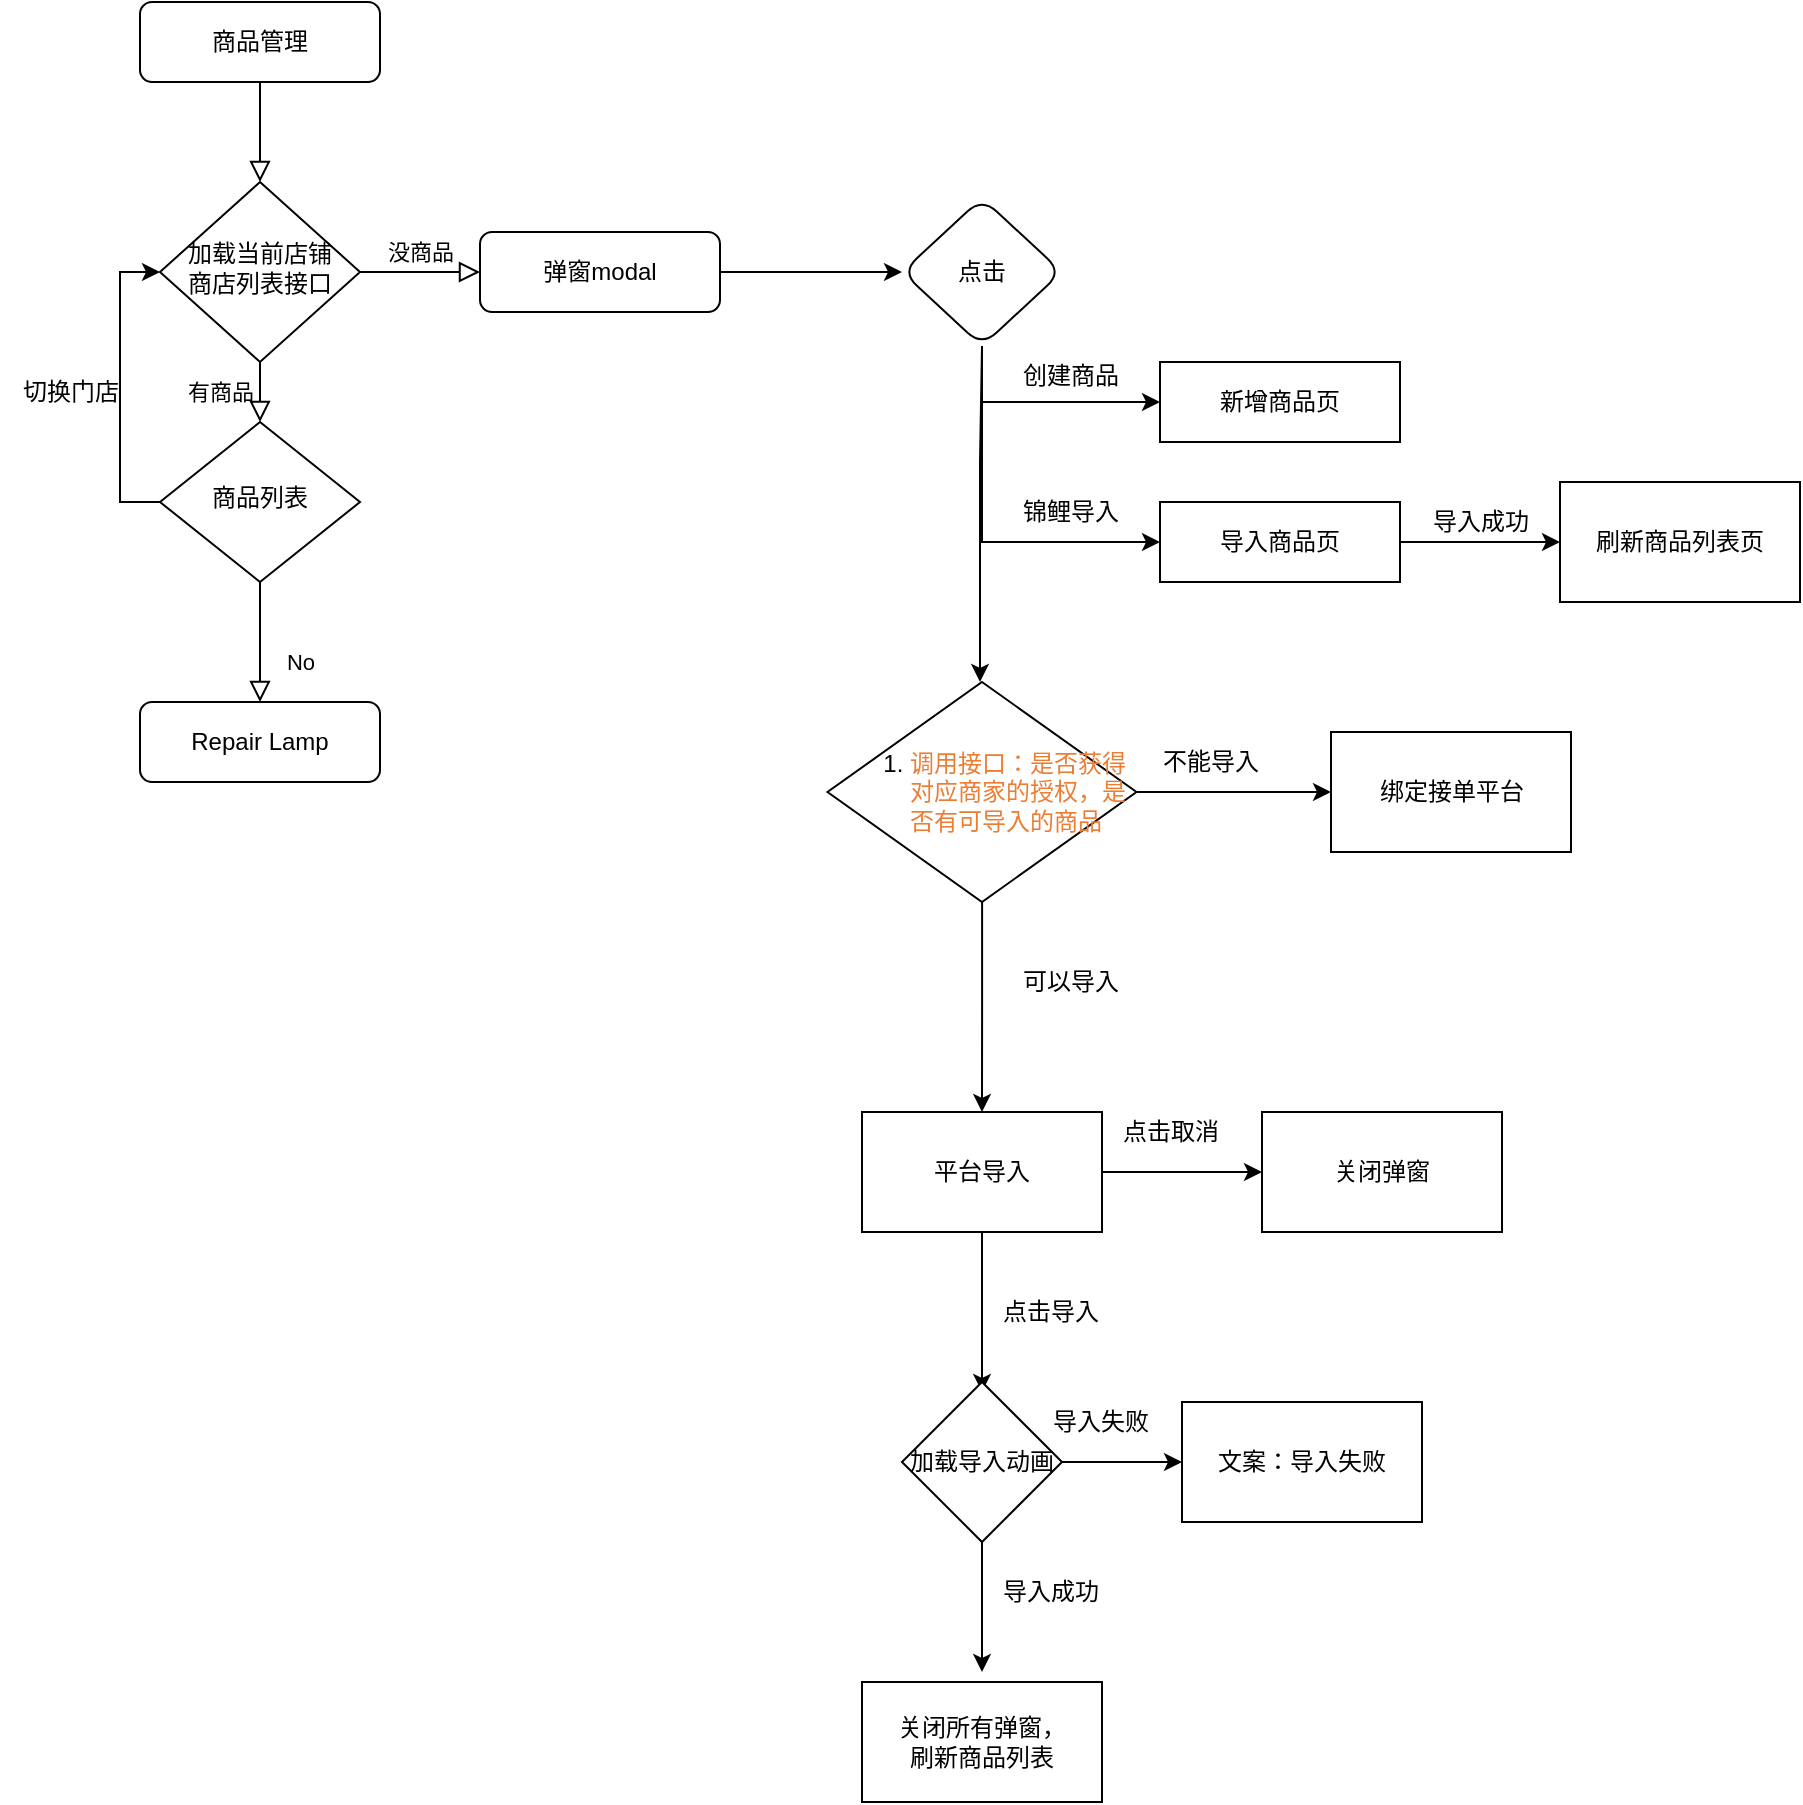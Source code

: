 <mxfile version="20.2.2" type="github">
  <diagram id="C5RBs43oDa-KdzZeNtuy" name="Page-1">
    <mxGraphModel dx="918" dy="584" grid="1" gridSize="10" guides="1" tooltips="1" connect="1" arrows="1" fold="1" page="1" pageScale="1" pageWidth="827" pageHeight="1169" math="0" shadow="0">
      <root>
        <mxCell id="WIyWlLk6GJQsqaUBKTNV-0" />
        <mxCell id="WIyWlLk6GJQsqaUBKTNV-1" parent="WIyWlLk6GJQsqaUBKTNV-0" />
        <mxCell id="WIyWlLk6GJQsqaUBKTNV-2" value="" style="rounded=0;html=1;jettySize=auto;orthogonalLoop=1;fontSize=11;endArrow=block;endFill=0;endSize=8;strokeWidth=1;shadow=0;labelBackgroundColor=none;edgeStyle=orthogonalEdgeStyle;" parent="WIyWlLk6GJQsqaUBKTNV-1" source="WIyWlLk6GJQsqaUBKTNV-3" target="WIyWlLk6GJQsqaUBKTNV-6" edge="1">
          <mxGeometry relative="1" as="geometry" />
        </mxCell>
        <mxCell id="WIyWlLk6GJQsqaUBKTNV-3" value="商品管理" style="rounded=1;whiteSpace=wrap;html=1;fontSize=12;glass=0;strokeWidth=1;shadow=0;" parent="WIyWlLk6GJQsqaUBKTNV-1" vertex="1">
          <mxGeometry x="160" y="80" width="120" height="40" as="geometry" />
        </mxCell>
        <mxCell id="WIyWlLk6GJQsqaUBKTNV-4" value="有商品" style="rounded=0;html=1;jettySize=auto;orthogonalLoop=1;fontSize=11;endArrow=block;endFill=0;endSize=8;strokeWidth=1;shadow=0;labelBackgroundColor=none;edgeStyle=orthogonalEdgeStyle;" parent="WIyWlLk6GJQsqaUBKTNV-1" source="WIyWlLk6GJQsqaUBKTNV-6" target="WIyWlLk6GJQsqaUBKTNV-10" edge="1">
          <mxGeometry y="20" relative="1" as="geometry">
            <mxPoint as="offset" />
          </mxGeometry>
        </mxCell>
        <mxCell id="WIyWlLk6GJQsqaUBKTNV-5" value="没商品" style="edgeStyle=orthogonalEdgeStyle;rounded=0;html=1;jettySize=auto;orthogonalLoop=1;fontSize=11;endArrow=block;endFill=0;endSize=8;strokeWidth=1;shadow=0;labelBackgroundColor=none;" parent="WIyWlLk6GJQsqaUBKTNV-1" source="WIyWlLk6GJQsqaUBKTNV-6" target="WIyWlLk6GJQsqaUBKTNV-7" edge="1">
          <mxGeometry y="10" relative="1" as="geometry">
            <mxPoint as="offset" />
          </mxGeometry>
        </mxCell>
        <mxCell id="WIyWlLk6GJQsqaUBKTNV-6" value="加载当前店铺&lt;br&gt;商店列表接口" style="rhombus;whiteSpace=wrap;html=1;shadow=0;fontFamily=Helvetica;fontSize=12;align=center;strokeWidth=1;spacing=6;spacingTop=-4;" parent="WIyWlLk6GJQsqaUBKTNV-1" vertex="1">
          <mxGeometry x="170" y="170" width="100" height="90" as="geometry" />
        </mxCell>
        <mxCell id="lRUitn5sRMCQOZMyPuqV-1" value="" style="edgeStyle=orthogonalEdgeStyle;rounded=0;orthogonalLoop=1;jettySize=auto;html=1;" edge="1" parent="WIyWlLk6GJQsqaUBKTNV-1" source="WIyWlLk6GJQsqaUBKTNV-7" target="lRUitn5sRMCQOZMyPuqV-0">
          <mxGeometry relative="1" as="geometry" />
        </mxCell>
        <mxCell id="WIyWlLk6GJQsqaUBKTNV-7" value="弹窗modal" style="rounded=1;whiteSpace=wrap;html=1;fontSize=12;glass=0;strokeWidth=1;shadow=0;" parent="WIyWlLk6GJQsqaUBKTNV-1" vertex="1">
          <mxGeometry x="330" y="195" width="120" height="40" as="geometry" />
        </mxCell>
        <mxCell id="WIyWlLk6GJQsqaUBKTNV-8" value="No" style="rounded=0;html=1;jettySize=auto;orthogonalLoop=1;fontSize=11;endArrow=block;endFill=0;endSize=8;strokeWidth=1;shadow=0;labelBackgroundColor=none;edgeStyle=orthogonalEdgeStyle;" parent="WIyWlLk6GJQsqaUBKTNV-1" source="WIyWlLk6GJQsqaUBKTNV-10" target="WIyWlLk6GJQsqaUBKTNV-11" edge="1">
          <mxGeometry x="0.333" y="20" relative="1" as="geometry">
            <mxPoint as="offset" />
          </mxGeometry>
        </mxCell>
        <mxCell id="lRUitn5sRMCQOZMyPuqV-48" style="edgeStyle=orthogonalEdgeStyle;rounded=0;orthogonalLoop=1;jettySize=auto;html=1;exitX=0;exitY=0.5;exitDx=0;exitDy=0;entryX=0;entryY=0.5;entryDx=0;entryDy=0;" edge="1" parent="WIyWlLk6GJQsqaUBKTNV-1" source="WIyWlLk6GJQsqaUBKTNV-10" target="WIyWlLk6GJQsqaUBKTNV-6">
          <mxGeometry relative="1" as="geometry" />
        </mxCell>
        <mxCell id="WIyWlLk6GJQsqaUBKTNV-10" value="商品列表" style="rhombus;whiteSpace=wrap;html=1;shadow=0;fontFamily=Helvetica;fontSize=12;align=center;strokeWidth=1;spacing=6;spacingTop=-4;" parent="WIyWlLk6GJQsqaUBKTNV-1" vertex="1">
          <mxGeometry x="170" y="290" width="100" height="80" as="geometry" />
        </mxCell>
        <mxCell id="WIyWlLk6GJQsqaUBKTNV-11" value="Repair Lamp" style="rounded=1;whiteSpace=wrap;html=1;fontSize=12;glass=0;strokeWidth=1;shadow=0;" parent="WIyWlLk6GJQsqaUBKTNV-1" vertex="1">
          <mxGeometry x="160" y="430" width="120" height="40" as="geometry" />
        </mxCell>
        <mxCell id="lRUitn5sRMCQOZMyPuqV-9" style="edgeStyle=none;rounded=0;orthogonalLoop=1;jettySize=auto;html=1;exitX=0.5;exitY=1;exitDx=0;exitDy=0;entryX=0.5;entryY=0;entryDx=0;entryDy=0;" edge="1" parent="WIyWlLk6GJQsqaUBKTNV-1" source="lRUitn5sRMCQOZMyPuqV-0">
          <mxGeometry relative="1" as="geometry">
            <mxPoint x="580" y="420" as="targetPoint" />
            <Array as="points">
              <mxPoint x="580" y="310" />
            </Array>
          </mxGeometry>
        </mxCell>
        <mxCell id="lRUitn5sRMCQOZMyPuqV-17" style="edgeStyle=orthogonalEdgeStyle;rounded=0;orthogonalLoop=1;jettySize=auto;html=1;exitX=0.5;exitY=1;exitDx=0;exitDy=0;entryX=0;entryY=0.5;entryDx=0;entryDy=0;" edge="1" parent="WIyWlLk6GJQsqaUBKTNV-1" source="lRUitn5sRMCQOZMyPuqV-0" target="lRUitn5sRMCQOZMyPuqV-14">
          <mxGeometry relative="1" as="geometry" />
        </mxCell>
        <mxCell id="lRUitn5sRMCQOZMyPuqV-19" style="edgeStyle=orthogonalEdgeStyle;rounded=0;orthogonalLoop=1;jettySize=auto;html=1;exitX=0.5;exitY=1;exitDx=0;exitDy=0;entryX=0;entryY=0.5;entryDx=0;entryDy=0;" edge="1" parent="WIyWlLk6GJQsqaUBKTNV-1" source="lRUitn5sRMCQOZMyPuqV-0" target="lRUitn5sRMCQOZMyPuqV-18">
          <mxGeometry relative="1" as="geometry" />
        </mxCell>
        <mxCell id="lRUitn5sRMCQOZMyPuqV-0" value="点击" style="rhombus;whiteSpace=wrap;html=1;rounded=1;glass=0;strokeWidth=1;shadow=0;" vertex="1" parent="WIyWlLk6GJQsqaUBKTNV-1">
          <mxGeometry x="541" y="178" width="80" height="74" as="geometry" />
        </mxCell>
        <mxCell id="lRUitn5sRMCQOZMyPuqV-11" value="创建商品" style="text;html=1;align=center;verticalAlign=middle;resizable=0;points=[];autosize=1;strokeColor=none;fillColor=none;" vertex="1" parent="WIyWlLk6GJQsqaUBKTNV-1">
          <mxGeometry x="590" y="252" width="70" height="30" as="geometry" />
        </mxCell>
        <mxCell id="lRUitn5sRMCQOZMyPuqV-14" value="新增商品页" style="whiteSpace=wrap;html=1;" vertex="1" parent="WIyWlLk6GJQsqaUBKTNV-1">
          <mxGeometry x="670" y="260" width="120" height="40" as="geometry" />
        </mxCell>
        <mxCell id="lRUitn5sRMCQOZMyPuqV-15" style="edgeStyle=orthogonalEdgeStyle;rounded=0;orthogonalLoop=1;jettySize=auto;html=1;exitX=0.5;exitY=1;exitDx=0;exitDy=0;" edge="1" parent="WIyWlLk6GJQsqaUBKTNV-1" source="lRUitn5sRMCQOZMyPuqV-14" target="lRUitn5sRMCQOZMyPuqV-14">
          <mxGeometry relative="1" as="geometry" />
        </mxCell>
        <mxCell id="lRUitn5sRMCQOZMyPuqV-44" value="" style="edgeStyle=orthogonalEdgeStyle;rounded=0;orthogonalLoop=1;jettySize=auto;html=1;" edge="1" parent="WIyWlLk6GJQsqaUBKTNV-1" source="lRUitn5sRMCQOZMyPuqV-18" target="lRUitn5sRMCQOZMyPuqV-43">
          <mxGeometry relative="1" as="geometry" />
        </mxCell>
        <mxCell id="lRUitn5sRMCQOZMyPuqV-18" value="导入商品页" style="whiteSpace=wrap;html=1;" vertex="1" parent="WIyWlLk6GJQsqaUBKTNV-1">
          <mxGeometry x="670" y="330" width="120" height="40" as="geometry" />
        </mxCell>
        <mxCell id="lRUitn5sRMCQOZMyPuqV-20" value="锦鲤导入" style="text;html=1;align=center;verticalAlign=middle;resizable=0;points=[];autosize=1;strokeColor=none;fillColor=none;" vertex="1" parent="WIyWlLk6GJQsqaUBKTNV-1">
          <mxGeometry x="590" y="320" width="70" height="30" as="geometry" />
        </mxCell>
        <mxCell id="lRUitn5sRMCQOZMyPuqV-23" value="" style="edgeStyle=orthogonalEdgeStyle;rounded=0;orthogonalLoop=1;jettySize=auto;html=1;" edge="1" parent="WIyWlLk6GJQsqaUBKTNV-1" source="lRUitn5sRMCQOZMyPuqV-21" target="lRUitn5sRMCQOZMyPuqV-22">
          <mxGeometry relative="1" as="geometry" />
        </mxCell>
        <mxCell id="lRUitn5sRMCQOZMyPuqV-26" value="" style="edgeStyle=orthogonalEdgeStyle;rounded=0;orthogonalLoop=1;jettySize=auto;html=1;" edge="1" parent="WIyWlLk6GJQsqaUBKTNV-1" source="lRUitn5sRMCQOZMyPuqV-21" target="lRUitn5sRMCQOZMyPuqV-25">
          <mxGeometry relative="1" as="geometry" />
        </mxCell>
        <mxCell id="lRUitn5sRMCQOZMyPuqV-21" value="&lt;article data-clipboard-cangjie=&quot;[&amp;quot;root&amp;quot;,{&amp;quot;copyFrom&amp;quot;:1179813706},[&amp;quot;p&amp;quot;,{&amp;quot;uuid&amp;quot;:&amp;quot;l3b8t54tkflup6r41&amp;quot;,&amp;quot;list&amp;quot;:{&amp;quot;listId&amp;quot;:&amp;quot;go6oheh0hr9&amp;quot;,&amp;quot;level&amp;quot;:0,&amp;quot;isOrdered&amp;quot;:true,&amp;quot;isTaskList&amp;quot;:false,&amp;quot;isChecked&amp;quot;:false,&amp;quot;listStyleType&amp;quot;:&amp;quot;DEC_LEN_LROM_P&amp;quot;,&amp;quot;symbolStyle&amp;quot;:{&amp;quot;color&amp;quot;:&amp;quot;#DFAB01&amp;quot;,&amp;quot;shd&amp;quot;:null},&amp;quot;listStyle&amp;quot;:{&amp;quot;format&amp;quot;:&amp;quot;decimal&amp;quot;,&amp;quot;text&amp;quot;:&amp;quot;%1.&amp;quot;,&amp;quot;align&amp;quot;:&amp;quot;left&amp;quot;},&amp;quot;hideSymbol&amp;quot;:false,&amp;quot;extraData&amp;quot;:{}},&amp;quot;ind&amp;quot;:{&amp;quot;left&amp;quot;:0}},[&amp;quot;span&amp;quot;,{&amp;quot;data-type&amp;quot;:&amp;quot;text&amp;quot;},[&amp;quot;span&amp;quot;,{&amp;quot;color&amp;quot;:&amp;quot;#ED7D33&amp;quot;,&amp;quot;data-type&amp;quot;:&amp;quot;leaf&amp;quot;},&amp;quot;有获得对应商家的授权，是否有可导入的商品&amp;quot;]]]]&quot; class=&quot;4ever-article&quot;&gt;&lt;ol&gt;&lt;li&gt;&lt;div style=&quot;text-align: left;&quot;&gt;&lt;span style=&quot;color:#ED7D33&quot;&gt;调用接口：是否获得对应商家的授权，是否有可导入的商品&lt;/span&gt;&lt;/div&gt;&lt;/li&gt;&lt;/ol&gt;&lt;/article&gt;" style="rhombus;whiteSpace=wrap;html=1;" vertex="1" parent="WIyWlLk6GJQsqaUBKTNV-1">
          <mxGeometry x="503.75" y="420" width="154.5" height="110" as="geometry" />
        </mxCell>
        <mxCell id="lRUitn5sRMCQOZMyPuqV-22" value="绑定接单平台" style="whiteSpace=wrap;html=1;" vertex="1" parent="WIyWlLk6GJQsqaUBKTNV-1">
          <mxGeometry x="755.5" y="445" width="120" height="60" as="geometry" />
        </mxCell>
        <mxCell id="lRUitn5sRMCQOZMyPuqV-24" value="不能导入" style="text;html=1;align=center;verticalAlign=middle;resizable=0;points=[];autosize=1;strokeColor=none;fillColor=none;" vertex="1" parent="WIyWlLk6GJQsqaUBKTNV-1">
          <mxGeometry x="660" y="445" width="70" height="30" as="geometry" />
        </mxCell>
        <mxCell id="lRUitn5sRMCQOZMyPuqV-29" value="" style="edgeStyle=orthogonalEdgeStyle;rounded=0;orthogonalLoop=1;jettySize=auto;html=1;" edge="1" parent="WIyWlLk6GJQsqaUBKTNV-1" source="lRUitn5sRMCQOZMyPuqV-25" target="lRUitn5sRMCQOZMyPuqV-28">
          <mxGeometry relative="1" as="geometry" />
        </mxCell>
        <mxCell id="lRUitn5sRMCQOZMyPuqV-32" value="" style="edgeStyle=orthogonalEdgeStyle;rounded=0;orthogonalLoop=1;jettySize=auto;html=1;" edge="1" parent="WIyWlLk6GJQsqaUBKTNV-1" source="lRUitn5sRMCQOZMyPuqV-25">
          <mxGeometry relative="1" as="geometry">
            <mxPoint x="581" y="775" as="targetPoint" />
          </mxGeometry>
        </mxCell>
        <mxCell id="lRUitn5sRMCQOZMyPuqV-25" value="平台导入" style="whiteSpace=wrap;html=1;" vertex="1" parent="WIyWlLk6GJQsqaUBKTNV-1">
          <mxGeometry x="521" y="635" width="120" height="60" as="geometry" />
        </mxCell>
        <mxCell id="lRUitn5sRMCQOZMyPuqV-27" value="可以导入" style="text;html=1;align=center;verticalAlign=middle;resizable=0;points=[];autosize=1;strokeColor=none;fillColor=none;" vertex="1" parent="WIyWlLk6GJQsqaUBKTNV-1">
          <mxGeometry x="590" y="555" width="70" height="30" as="geometry" />
        </mxCell>
        <mxCell id="lRUitn5sRMCQOZMyPuqV-28" value="关闭弹窗" style="whiteSpace=wrap;html=1;" vertex="1" parent="WIyWlLk6GJQsqaUBKTNV-1">
          <mxGeometry x="721" y="635" width="120" height="60" as="geometry" />
        </mxCell>
        <mxCell id="lRUitn5sRMCQOZMyPuqV-30" value="点击取消" style="text;html=1;align=center;verticalAlign=middle;resizable=0;points=[];autosize=1;strokeColor=none;fillColor=none;" vertex="1" parent="WIyWlLk6GJQsqaUBKTNV-1">
          <mxGeometry x="640" y="630" width="70" height="30" as="geometry" />
        </mxCell>
        <mxCell id="lRUitn5sRMCQOZMyPuqV-35" value="" style="edgeStyle=orthogonalEdgeStyle;rounded=0;orthogonalLoop=1;jettySize=auto;html=1;" edge="1" parent="WIyWlLk6GJQsqaUBKTNV-1">
          <mxGeometry relative="1" as="geometry">
            <mxPoint x="581" y="835" as="sourcePoint" />
            <mxPoint x="581" y="915" as="targetPoint" />
          </mxGeometry>
        </mxCell>
        <mxCell id="lRUitn5sRMCQOZMyPuqV-33" value="点击导入" style="text;html=1;align=center;verticalAlign=middle;resizable=0;points=[];autosize=1;strokeColor=none;fillColor=none;" vertex="1" parent="WIyWlLk6GJQsqaUBKTNV-1">
          <mxGeometry x="580" y="720" width="70" height="30" as="geometry" />
        </mxCell>
        <mxCell id="lRUitn5sRMCQOZMyPuqV-36" value="导入成功" style="text;html=1;align=center;verticalAlign=middle;resizable=0;points=[];autosize=1;strokeColor=none;fillColor=none;" vertex="1" parent="WIyWlLk6GJQsqaUBKTNV-1">
          <mxGeometry x="580" y="860" width="70" height="30" as="geometry" />
        </mxCell>
        <mxCell id="lRUitn5sRMCQOZMyPuqV-40" value="" style="edgeStyle=orthogonalEdgeStyle;rounded=0;orthogonalLoop=1;jettySize=auto;html=1;" edge="1" parent="WIyWlLk6GJQsqaUBKTNV-1" source="lRUitn5sRMCQOZMyPuqV-38" target="lRUitn5sRMCQOZMyPuqV-39">
          <mxGeometry relative="1" as="geometry" />
        </mxCell>
        <mxCell id="lRUitn5sRMCQOZMyPuqV-38" value="加载导入动画" style="rhombus;whiteSpace=wrap;html=1;" vertex="1" parent="WIyWlLk6GJQsqaUBKTNV-1">
          <mxGeometry x="541" y="770" width="80" height="80" as="geometry" />
        </mxCell>
        <mxCell id="lRUitn5sRMCQOZMyPuqV-39" value="文案：导入失败" style="whiteSpace=wrap;html=1;" vertex="1" parent="WIyWlLk6GJQsqaUBKTNV-1">
          <mxGeometry x="681" y="780" width="120" height="60" as="geometry" />
        </mxCell>
        <mxCell id="lRUitn5sRMCQOZMyPuqV-41" value="关闭所有弹窗，&lt;br&gt;刷新商品列表" style="whiteSpace=wrap;html=1;" vertex="1" parent="WIyWlLk6GJQsqaUBKTNV-1">
          <mxGeometry x="521" y="920" width="120" height="60" as="geometry" />
        </mxCell>
        <mxCell id="lRUitn5sRMCQOZMyPuqV-42" value="&lt;span style=&quot;&quot;&gt;导入失败&lt;/span&gt;" style="text;html=1;align=center;verticalAlign=middle;resizable=0;points=[];autosize=1;strokeColor=none;fillColor=none;" vertex="1" parent="WIyWlLk6GJQsqaUBKTNV-1">
          <mxGeometry x="605" y="775" width="70" height="30" as="geometry" />
        </mxCell>
        <mxCell id="lRUitn5sRMCQOZMyPuqV-43" value="刷新商品列表页" style="whiteSpace=wrap;html=1;" vertex="1" parent="WIyWlLk6GJQsqaUBKTNV-1">
          <mxGeometry x="870" y="320" width="120" height="60" as="geometry" />
        </mxCell>
        <mxCell id="lRUitn5sRMCQOZMyPuqV-45" value="导入成功" style="text;html=1;align=center;verticalAlign=middle;resizable=0;points=[];autosize=1;strokeColor=none;fillColor=none;" vertex="1" parent="WIyWlLk6GJQsqaUBKTNV-1">
          <mxGeometry x="795" y="325" width="70" height="30" as="geometry" />
        </mxCell>
        <mxCell id="lRUitn5sRMCQOZMyPuqV-49" value="切换门店" style="text;html=1;align=center;verticalAlign=middle;resizable=0;points=[];autosize=1;strokeColor=none;fillColor=none;" vertex="1" parent="WIyWlLk6GJQsqaUBKTNV-1">
          <mxGeometry x="90" y="260" width="70" height="30" as="geometry" />
        </mxCell>
      </root>
    </mxGraphModel>
  </diagram>
</mxfile>
